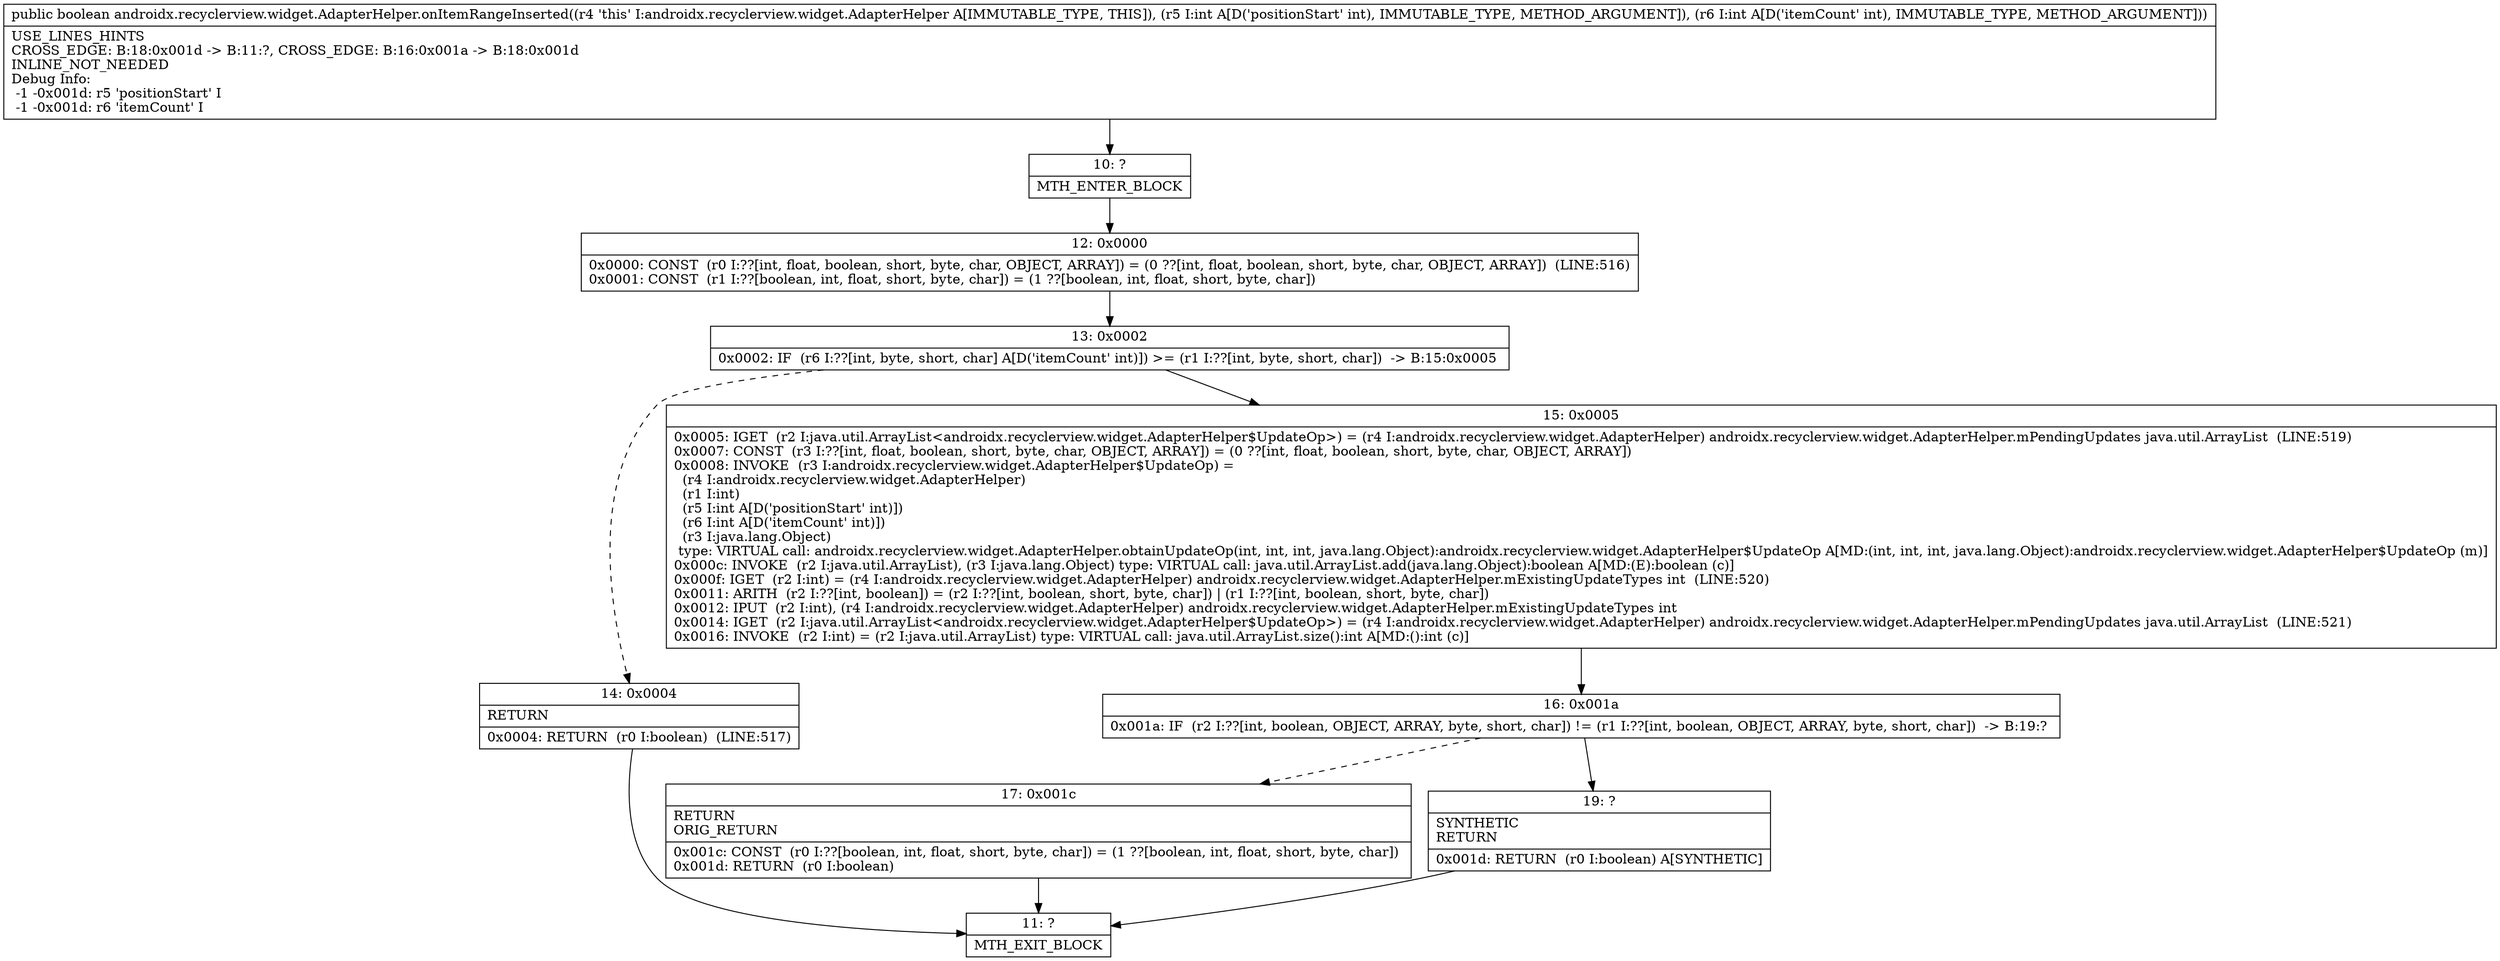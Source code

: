 digraph "CFG forandroidx.recyclerview.widget.AdapterHelper.onItemRangeInserted(II)Z" {
Node_10 [shape=record,label="{10\:\ ?|MTH_ENTER_BLOCK\l}"];
Node_12 [shape=record,label="{12\:\ 0x0000|0x0000: CONST  (r0 I:??[int, float, boolean, short, byte, char, OBJECT, ARRAY]) = (0 ??[int, float, boolean, short, byte, char, OBJECT, ARRAY])  (LINE:516)\l0x0001: CONST  (r1 I:??[boolean, int, float, short, byte, char]) = (1 ??[boolean, int, float, short, byte, char]) \l}"];
Node_13 [shape=record,label="{13\:\ 0x0002|0x0002: IF  (r6 I:??[int, byte, short, char] A[D('itemCount' int)]) \>= (r1 I:??[int, byte, short, char])  \-\> B:15:0x0005 \l}"];
Node_14 [shape=record,label="{14\:\ 0x0004|RETURN\l|0x0004: RETURN  (r0 I:boolean)  (LINE:517)\l}"];
Node_11 [shape=record,label="{11\:\ ?|MTH_EXIT_BLOCK\l}"];
Node_15 [shape=record,label="{15\:\ 0x0005|0x0005: IGET  (r2 I:java.util.ArrayList\<androidx.recyclerview.widget.AdapterHelper$UpdateOp\>) = (r4 I:androidx.recyclerview.widget.AdapterHelper) androidx.recyclerview.widget.AdapterHelper.mPendingUpdates java.util.ArrayList  (LINE:519)\l0x0007: CONST  (r3 I:??[int, float, boolean, short, byte, char, OBJECT, ARRAY]) = (0 ??[int, float, boolean, short, byte, char, OBJECT, ARRAY]) \l0x0008: INVOKE  (r3 I:androidx.recyclerview.widget.AdapterHelper$UpdateOp) = \l  (r4 I:androidx.recyclerview.widget.AdapterHelper)\l  (r1 I:int)\l  (r5 I:int A[D('positionStart' int)])\l  (r6 I:int A[D('itemCount' int)])\l  (r3 I:java.lang.Object)\l type: VIRTUAL call: androidx.recyclerview.widget.AdapterHelper.obtainUpdateOp(int, int, int, java.lang.Object):androidx.recyclerview.widget.AdapterHelper$UpdateOp A[MD:(int, int, int, java.lang.Object):androidx.recyclerview.widget.AdapterHelper$UpdateOp (m)]\l0x000c: INVOKE  (r2 I:java.util.ArrayList), (r3 I:java.lang.Object) type: VIRTUAL call: java.util.ArrayList.add(java.lang.Object):boolean A[MD:(E):boolean (c)]\l0x000f: IGET  (r2 I:int) = (r4 I:androidx.recyclerview.widget.AdapterHelper) androidx.recyclerview.widget.AdapterHelper.mExistingUpdateTypes int  (LINE:520)\l0x0011: ARITH  (r2 I:??[int, boolean]) = (r2 I:??[int, boolean, short, byte, char]) \| (r1 I:??[int, boolean, short, byte, char]) \l0x0012: IPUT  (r2 I:int), (r4 I:androidx.recyclerview.widget.AdapterHelper) androidx.recyclerview.widget.AdapterHelper.mExistingUpdateTypes int \l0x0014: IGET  (r2 I:java.util.ArrayList\<androidx.recyclerview.widget.AdapterHelper$UpdateOp\>) = (r4 I:androidx.recyclerview.widget.AdapterHelper) androidx.recyclerview.widget.AdapterHelper.mPendingUpdates java.util.ArrayList  (LINE:521)\l0x0016: INVOKE  (r2 I:int) = (r2 I:java.util.ArrayList) type: VIRTUAL call: java.util.ArrayList.size():int A[MD:():int (c)]\l}"];
Node_16 [shape=record,label="{16\:\ 0x001a|0x001a: IF  (r2 I:??[int, boolean, OBJECT, ARRAY, byte, short, char]) != (r1 I:??[int, boolean, OBJECT, ARRAY, byte, short, char])  \-\> B:19:? \l}"];
Node_17 [shape=record,label="{17\:\ 0x001c|RETURN\lORIG_RETURN\l|0x001c: CONST  (r0 I:??[boolean, int, float, short, byte, char]) = (1 ??[boolean, int, float, short, byte, char]) \l0x001d: RETURN  (r0 I:boolean) \l}"];
Node_19 [shape=record,label="{19\:\ ?|SYNTHETIC\lRETURN\l|0x001d: RETURN  (r0 I:boolean) A[SYNTHETIC]\l}"];
MethodNode[shape=record,label="{public boolean androidx.recyclerview.widget.AdapterHelper.onItemRangeInserted((r4 'this' I:androidx.recyclerview.widget.AdapterHelper A[IMMUTABLE_TYPE, THIS]), (r5 I:int A[D('positionStart' int), IMMUTABLE_TYPE, METHOD_ARGUMENT]), (r6 I:int A[D('itemCount' int), IMMUTABLE_TYPE, METHOD_ARGUMENT]))  | USE_LINES_HINTS\lCROSS_EDGE: B:18:0x001d \-\> B:11:?, CROSS_EDGE: B:16:0x001a \-\> B:18:0x001d\lINLINE_NOT_NEEDED\lDebug Info:\l  \-1 \-0x001d: r5 'positionStart' I\l  \-1 \-0x001d: r6 'itemCount' I\l}"];
MethodNode -> Node_10;Node_10 -> Node_12;
Node_12 -> Node_13;
Node_13 -> Node_14[style=dashed];
Node_13 -> Node_15;
Node_14 -> Node_11;
Node_15 -> Node_16;
Node_16 -> Node_17[style=dashed];
Node_16 -> Node_19;
Node_17 -> Node_11;
Node_19 -> Node_11;
}

